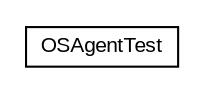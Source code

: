 #!/usr/local/bin/dot
#
# Class diagram 
# Generated by UMLGraph version R5_6-24-gf6e263 (http://www.umlgraph.org/)
#

digraph G {
	edge [fontname="arial",fontsize=10,labelfontname="arial",labelfontsize=10];
	node [fontname="arial",fontsize=10,shape=plaintext];
	nodesep=0.25;
	ranksep=0.5;
	// org.miloss.fgsms.osagent.OSAgentTest
	c251 [label=<<table title="org.miloss.fgsms.osagent.OSAgentTest" border="0" cellborder="1" cellspacing="0" cellpadding="2" port="p" href="./OSAgentTest.html">
		<tr><td><table border="0" cellspacing="0" cellpadding="1">
<tr><td align="center" balign="center"> OSAgentTest </td></tr>
		</table></td></tr>
		</table>>, URL="./OSAgentTest.html", fontname="arial", fontcolor="black", fontsize=10.0];
}

